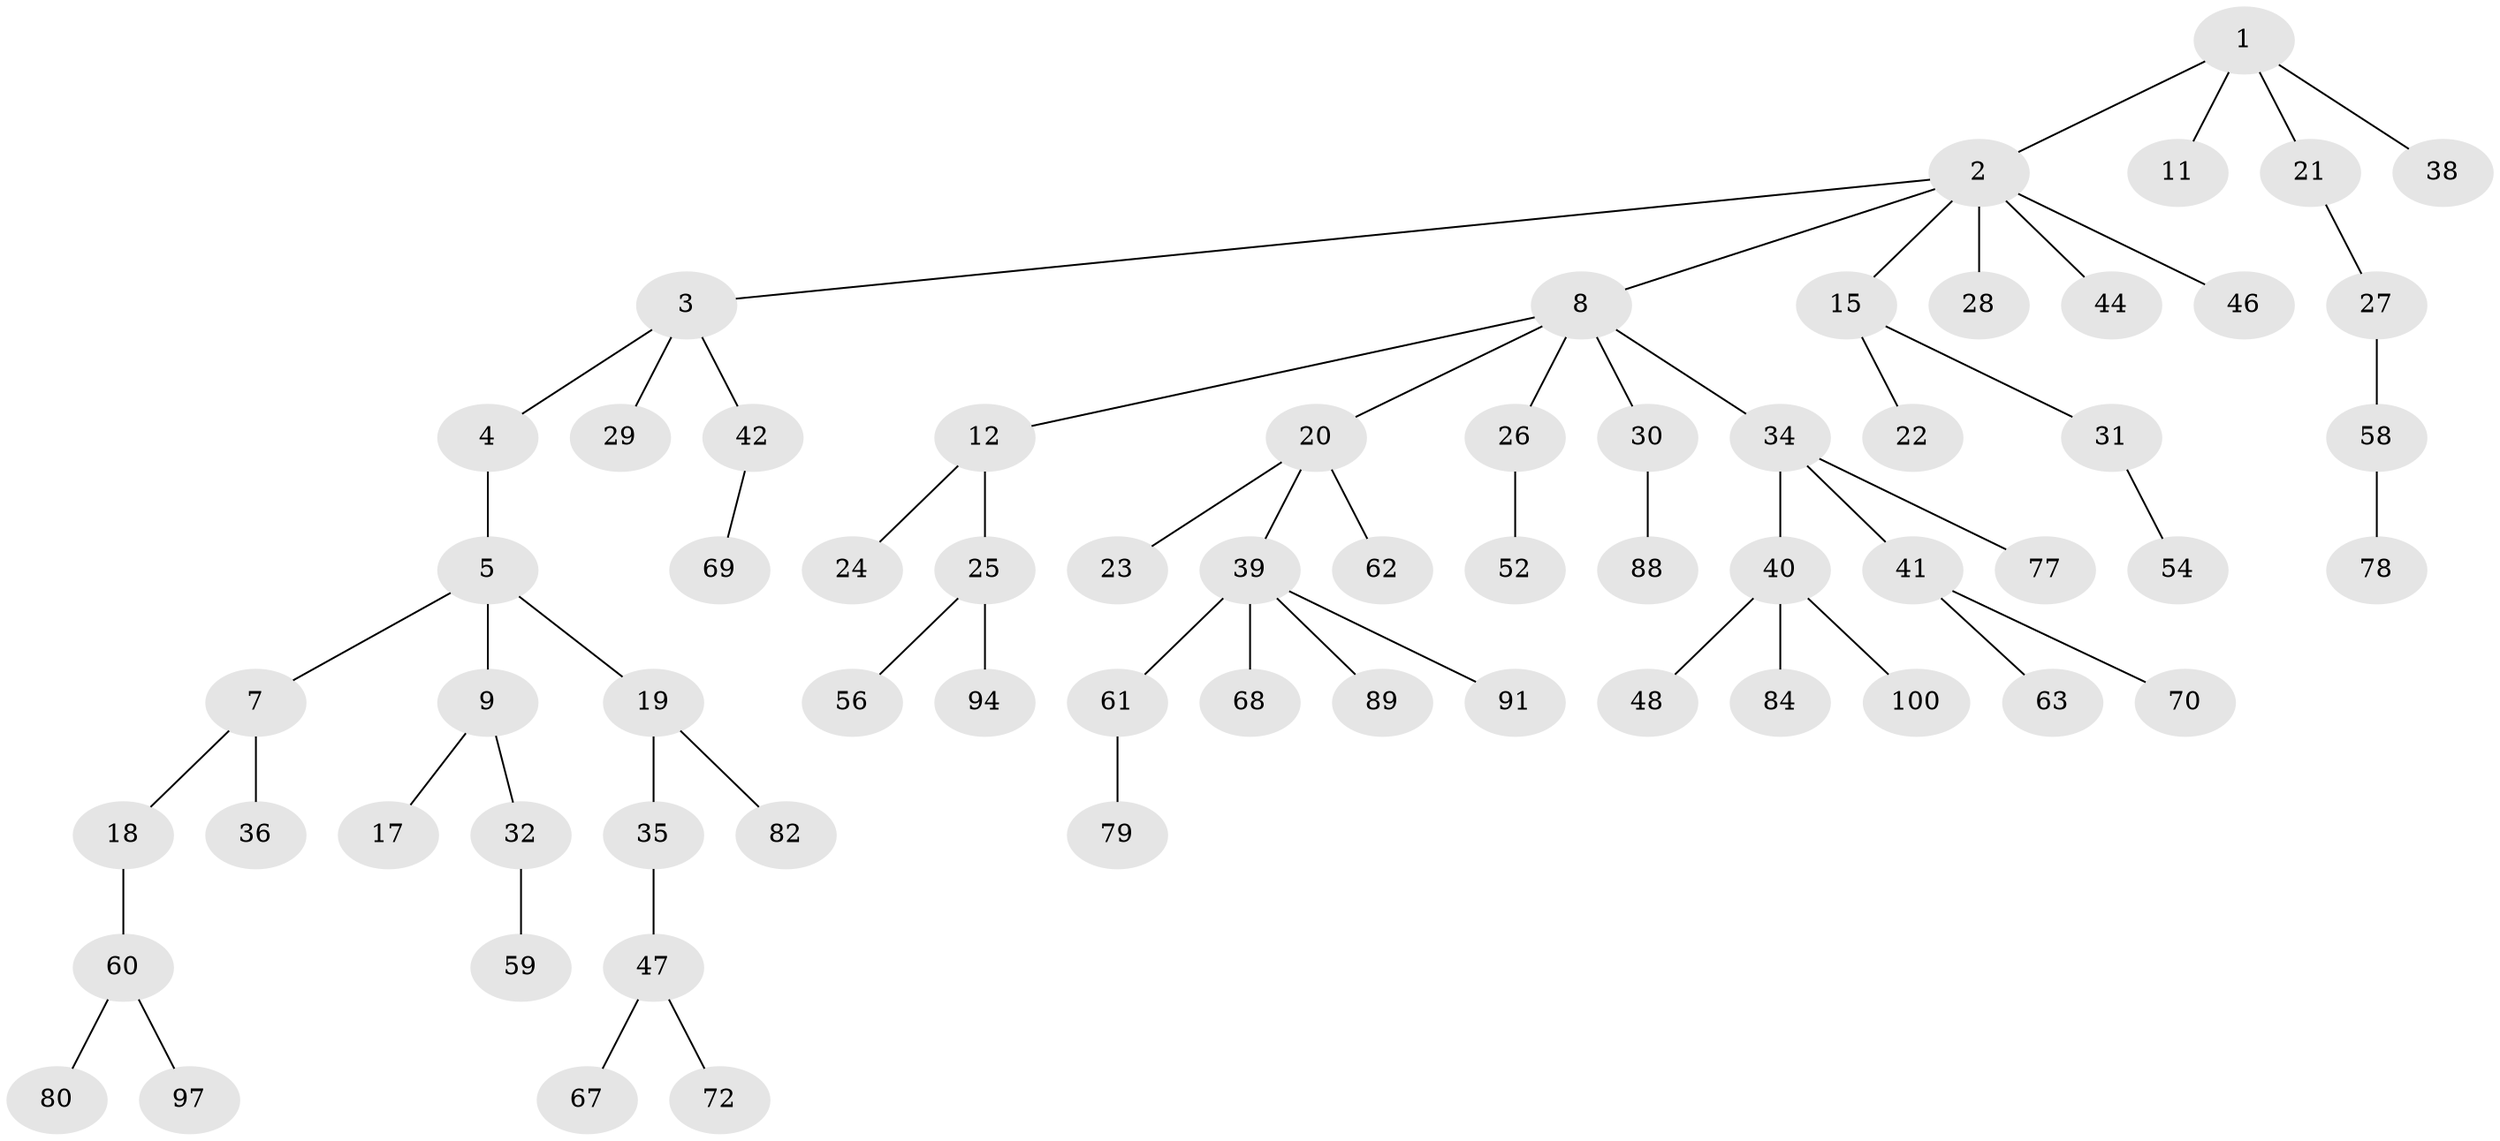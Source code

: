 // Generated by graph-tools (version 1.1) at 2025/52/02/27/25 19:52:10]
// undirected, 65 vertices, 64 edges
graph export_dot {
graph [start="1"]
  node [color=gray90,style=filled];
  1 [super="+74"];
  2 [super="+13"];
  3 [super="+51"];
  4 [super="+66"];
  5 [super="+6"];
  7 [super="+16"];
  8 [super="+10"];
  9 [super="+14"];
  11;
  12 [super="+75"];
  15 [super="+93"];
  17;
  18 [super="+98"];
  19 [super="+83"];
  20;
  21;
  22;
  23 [super="+85"];
  24;
  25 [super="+55"];
  26 [super="+33"];
  27 [super="+53"];
  28;
  29 [super="+73"];
  30 [super="+37"];
  31 [super="+76"];
  32;
  34 [super="+64"];
  35 [super="+87"];
  36;
  38 [super="+50"];
  39 [super="+45"];
  40 [super="+92"];
  41 [super="+43"];
  42 [super="+49"];
  44;
  46 [super="+90"];
  47 [super="+57"];
  48;
  52 [super="+99"];
  54 [super="+86"];
  56;
  58 [super="+65"];
  59;
  60;
  61;
  62 [super="+96"];
  63 [super="+95"];
  67;
  68;
  69 [super="+71"];
  70 [super="+81"];
  72;
  77;
  78;
  79;
  80;
  82;
  84;
  88;
  89;
  91;
  94;
  97;
  100;
  1 -- 2;
  1 -- 11;
  1 -- 21;
  1 -- 38;
  2 -- 3;
  2 -- 8;
  2 -- 46;
  2 -- 28;
  2 -- 44;
  2 -- 15;
  3 -- 4;
  3 -- 29;
  3 -- 42;
  4 -- 5;
  5 -- 19;
  5 -- 9;
  5 -- 7;
  7 -- 18;
  7 -- 36;
  8 -- 12;
  8 -- 26;
  8 -- 34;
  8 -- 20;
  8 -- 30;
  9 -- 32;
  9 -- 17;
  12 -- 24;
  12 -- 25;
  15 -- 22;
  15 -- 31;
  18 -- 60;
  19 -- 35;
  19 -- 82;
  20 -- 23;
  20 -- 39;
  20 -- 62;
  21 -- 27;
  25 -- 94;
  25 -- 56;
  26 -- 52;
  27 -- 58;
  30 -- 88;
  31 -- 54;
  32 -- 59;
  34 -- 40;
  34 -- 41;
  34 -- 77;
  35 -- 47;
  39 -- 61;
  39 -- 91;
  39 -- 89;
  39 -- 68;
  40 -- 48;
  40 -- 84;
  40 -- 100;
  41 -- 63;
  41 -- 70;
  42 -- 69;
  47 -- 67;
  47 -- 72;
  58 -- 78;
  60 -- 80;
  60 -- 97;
  61 -- 79;
}
